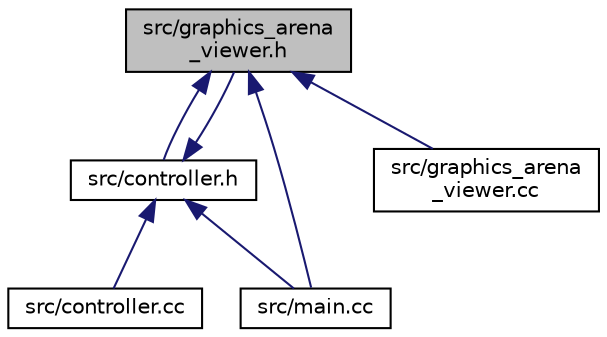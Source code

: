 digraph "src/graphics_arena_viewer.h"
{
  edge [fontname="Helvetica",fontsize="10",labelfontname="Helvetica",labelfontsize="10"];
  node [fontname="Helvetica",fontsize="10",shape=record];
  Node1 [label="src/graphics_arena\l_viewer.h",height=0.2,width=0.4,color="black", fillcolor="grey75", style="filled", fontcolor="black"];
  Node1 -> Node2 [dir="back",color="midnightblue",fontsize="10",style="solid"];
  Node2 [label="src/controller.h",height=0.2,width=0.4,color="black", fillcolor="white", style="filled",URL="$controller_8h.html"];
  Node2 -> Node3 [dir="back",color="midnightblue",fontsize="10",style="solid"];
  Node3 [label="src/controller.cc",height=0.2,width=0.4,color="black", fillcolor="white", style="filled",URL="$controller_8cc.html"];
  Node2 -> Node1 [dir="back",color="midnightblue",fontsize="10",style="solid"];
  Node2 -> Node4 [dir="back",color="midnightblue",fontsize="10",style="solid"];
  Node4 [label="src/main.cc",height=0.2,width=0.4,color="black", fillcolor="white", style="filled",URL="$main_8cc.html"];
  Node1 -> Node5 [dir="back",color="midnightblue",fontsize="10",style="solid"];
  Node5 [label="src/graphics_arena\l_viewer.cc",height=0.2,width=0.4,color="black", fillcolor="white", style="filled",URL="$graphics__arena__viewer_8cc.html"];
  Node1 -> Node4 [dir="back",color="midnightblue",fontsize="10",style="solid"];
}
